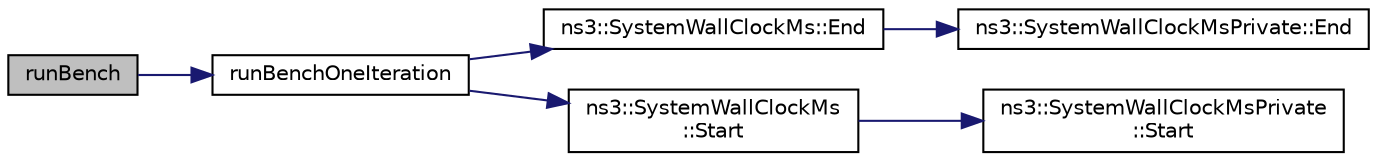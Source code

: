 digraph "runBench"
{
 // LATEX_PDF_SIZE
  edge [fontname="Helvetica",fontsize="10",labelfontname="Helvetica",labelfontsize="10"];
  node [fontname="Helvetica",fontsize="10",shape=record];
  rankdir="LR";
  Node1 [label="runBench",height=0.2,width=0.4,color="black", fillcolor="grey75", style="filled", fontcolor="black",tooltip=" "];
  Node1 -> Node2 [color="midnightblue",fontsize="10",style="solid",fontname="Helvetica"];
  Node2 [label="runBenchOneIteration",height=0.2,width=0.4,color="black", fillcolor="white", style="filled",URL="$bench-packets_8cc.html#a2ea24a8206ba6cea1bc6c670d3d9e133",tooltip=" "];
  Node2 -> Node3 [color="midnightblue",fontsize="10",style="solid",fontname="Helvetica"];
  Node3 [label="ns3::SystemWallClockMs::End",height=0.2,width=0.4,color="black", fillcolor="white", style="filled",URL="$classns3_1_1_system_wall_clock_ms.html#a57d41e579c7b4abbd1f1b7c578797906",tooltip="Stop measuring the time since Start() was called."];
  Node3 -> Node4 [color="midnightblue",fontsize="10",style="solid",fontname="Helvetica"];
  Node4 [label="ns3::SystemWallClockMsPrivate::End",height=0.2,width=0.4,color="black", fillcolor="white", style="filled",URL="$classns3_1_1_system_wall_clock_ms_private.html#af9060c5b2f9bd7c05916958fee24c783",tooltip="Stop measuring the time since Start() was called."];
  Node2 -> Node5 [color="midnightblue",fontsize="10",style="solid",fontname="Helvetica"];
  Node5 [label="ns3::SystemWallClockMs\l::Start",height=0.2,width=0.4,color="black", fillcolor="white", style="filled",URL="$classns3_1_1_system_wall_clock_ms.html#a1dcad7d164d74380ce65a76e0ec30b3f",tooltip="Start a measure."];
  Node5 -> Node6 [color="midnightblue",fontsize="10",style="solid",fontname="Helvetica"];
  Node6 [label="ns3::SystemWallClockMsPrivate\l::Start",height=0.2,width=0.4,color="black", fillcolor="white", style="filled",URL="$classns3_1_1_system_wall_clock_ms_private.html#a5e727e39048fa7bea68a9b172f06f71d",tooltip="Start a measure."];
}
